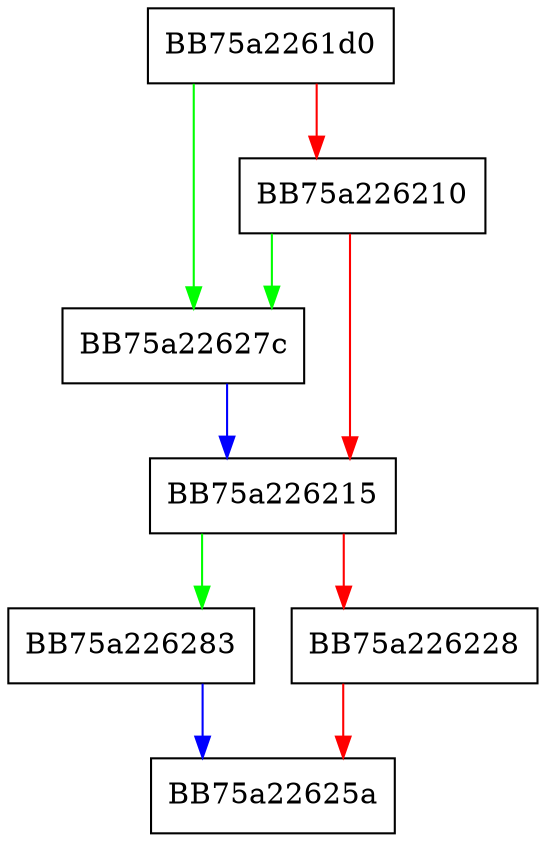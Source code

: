 digraph RpfAPI_netmeta_decode_object {
  node [shape="box"];
  graph [splines=ortho];
  BB75a2261d0 -> BB75a22627c [color="green"];
  BB75a2261d0 -> BB75a226210 [color="red"];
  BB75a226210 -> BB75a22627c [color="green"];
  BB75a226210 -> BB75a226215 [color="red"];
  BB75a226215 -> BB75a226283 [color="green"];
  BB75a226215 -> BB75a226228 [color="red"];
  BB75a226228 -> BB75a22625a [color="red"];
  BB75a22627c -> BB75a226215 [color="blue"];
  BB75a226283 -> BB75a22625a [color="blue"];
}